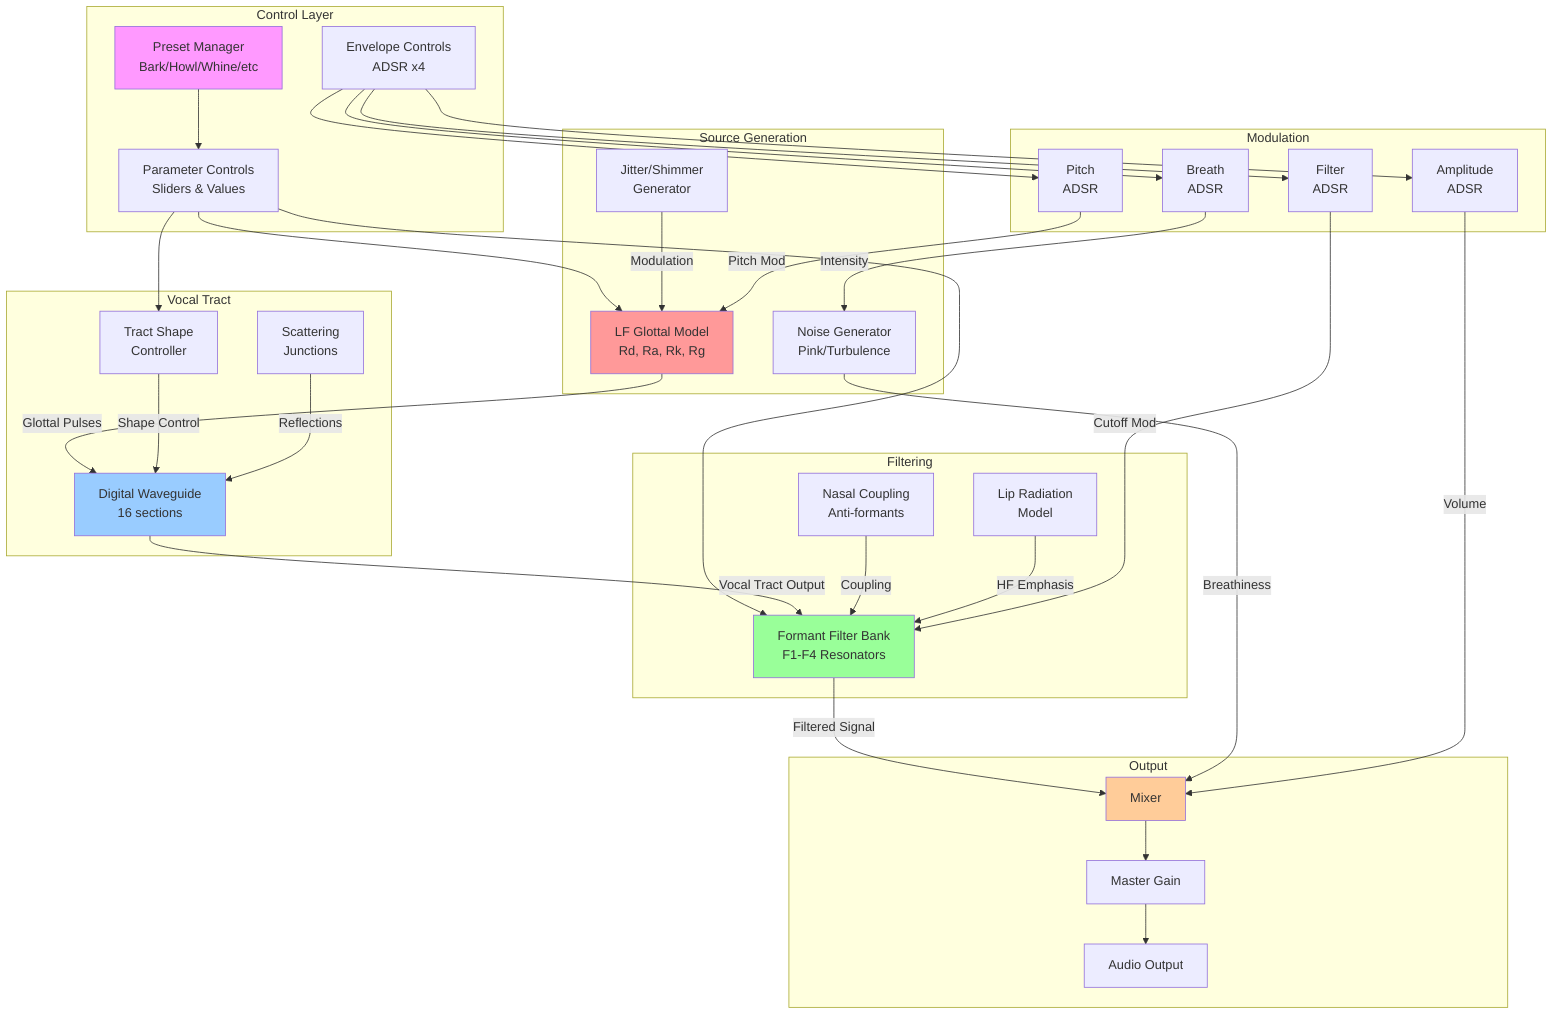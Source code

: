 graph TD
    subgraph "Control Layer"
        PRESET[Preset Manager<br/>Bark/Howl/Whine/etc]
        PARAMS[Parameter Controls<br/>Sliders & Values]
        ENVCTRL[Envelope Controls<br/>ADSR x4]
    end
    
    subgraph "Source Generation"
        LF[LF Glottal Model<br/>Rd, Ra, Rk, Rg]
        JITTER[Jitter/Shimmer<br/>Generator]
        NOISE[Noise Generator<br/>Pink/Turbulence]
    end
    
    subgraph "Vocal Tract"
        WG[Digital Waveguide<br/>16 sections]
        TRACT[Tract Shape<br/>Controller]
        SCATTER[Scattering<br/>Junctions]
    end
    
    subgraph "Filtering"
        FORMANT[Formant Filter Bank<br/>F1-F4 Resonators]
        NASAL[Nasal Coupling<br/>Anti-formants]
        RADIATION[Lip Radiation<br/>Model]
    end
    
    subgraph "Modulation"
        AMPENV[Amplitude<br/>ADSR]
        PITCHENV[Pitch<br/>ADSR]
        FILTENV[Filter<br/>ADSR]
        BREATHENV[Breath<br/>ADSR]
    end
    
    subgraph "Output"
        MIX[Mixer]
        GAIN[Master Gain]
        OUT[Audio Output]
    end
    
    %% Control connections
    PRESET --> PARAMS
    PARAMS --> LF
    PARAMS --> TRACT
    PARAMS --> FORMANT
    ENVCTRL --> AMPENV
    ENVCTRL --> PITCHENV
    ENVCTRL --> FILTENV
    ENVCTRL --> BREATHENV
    
    %% Audio signal flow
    LF --> |Glottal Pulses| WG
    JITTER --> |Modulation| LF
    WG --> |Vocal Tract Output| FORMANT
    TRACT --> |Shape Control| WG
    SCATTER --> |Reflections| WG
    FORMANT --> |Filtered Signal| MIX
    NASAL --> |Coupling| FORMANT
    RADIATION --> |HF Emphasis| FORMANT
    NOISE --> |Breathiness| MIX
    
    %% Envelope connections
    PITCHENV --> |Pitch Mod| LF
    FILTENV --> |Cutoff Mod| FORMANT
    BREATHENV --> |Intensity| NOISE
    AMPENV --> |Volume| MIX
    
    %% Final output
    MIX --> GAIN
    GAIN --> OUT
    
    style LF fill:#ff9999
    style WG fill:#99ccff
    style FORMANT fill:#99ff99
    style MIX fill:#ffcc99
    style PRESET fill:#ff99ff